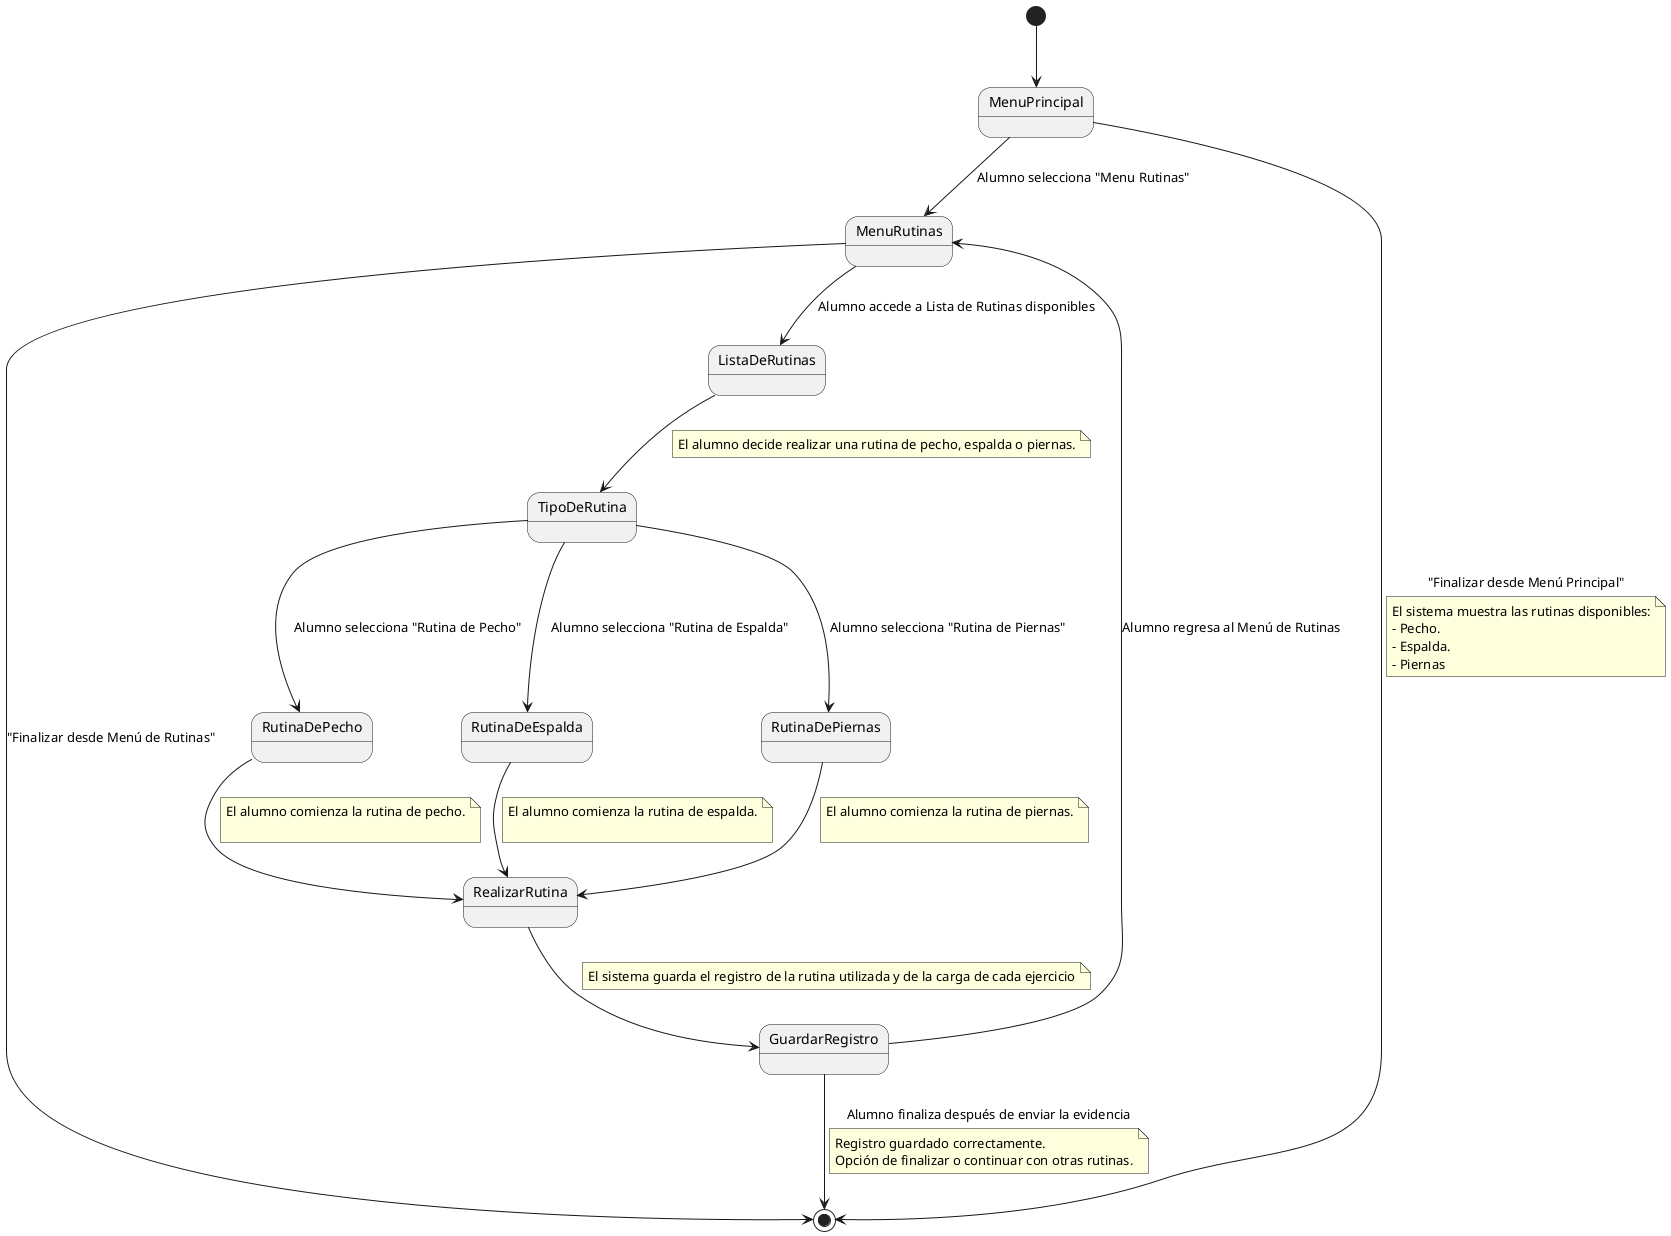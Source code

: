 @startuml

[*] --> MenuPrincipal 

MenuPrincipal --> MenuRutinas : Alumno selecciona "Menu Rutinas"
MenuPrincipal --> [*] : "Finalizar desde Menú Principal"
note on link
    El sistema muestra las rutinas disponibles:
    - Pecho.
    - Espalda.
    - Piernas
end note
MenuRutinas --> ListaDeRutinas : Alumno accede a Lista de Rutinas disponibles
MenuRutinas --> [*] : "Finalizar desde Menú de Rutinas"


ListaDeRutinas --> TipoDeRutina
note on link
    El alumno decide realizar una rutina de pecho, espalda o piernas.
end note

state TipoDeRutina <<choice>>
TipoDeRutina --> RutinaDePecho : Alumno selecciona "Rutina de Pecho"
TipoDeRutina --> RutinaDeEspalda : Alumno selecciona "Rutina de Espalda"
TipoDeRutina --> RutinaDePiernas : Alumno selecciona "Rutina de Piernas"

RutinaDePecho --> RealizarRutina
note on link
    El alumno comienza la rutina de pecho.
    
end note
RutinaDeEspalda --> RealizarRutina
note on link
    El alumno comienza la rutina de espalda.
    
end note
RutinaDePiernas --> RealizarRutina
note on link
    El alumno comienza la rutina de piernas.
    
end note

RealizarRutina --> GuardarRegistro
note on link
    El sistema guarda el registro de la rutina utilizada y de la carga de cada ejercicio
end note

GuardarRegistro  --> MenuRutinas : Alumno regresa al Menú de Rutinas
GuardarRegistro --> [*] : Alumno finaliza después de enviar la evidencia
note on link
    Registro guardado correctamente. 
    Opción de finalizar o continuar con otras rutinas.
end note

@enduml